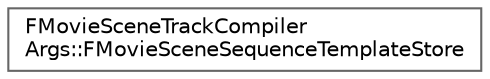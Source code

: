 digraph "Graphical Class Hierarchy"
{
 // INTERACTIVE_SVG=YES
 // LATEX_PDF_SIZE
  bgcolor="transparent";
  edge [fontname=Helvetica,fontsize=10,labelfontname=Helvetica,labelfontsize=10];
  node [fontname=Helvetica,fontsize=10,shape=box,height=0.2,width=0.4];
  rankdir="LR";
  Node0 [id="Node000000",label="FMovieSceneTrackCompiler\lArgs::FMovieSceneSequenceTemplateStore",height=0.2,width=0.4,color="grey40", fillcolor="white", style="filled",URL="$d0/d7d/structFMovieSceneTrackCompilerArgs_1_1FMovieSceneSequenceTemplateStore.html",tooltip=" "];
}

